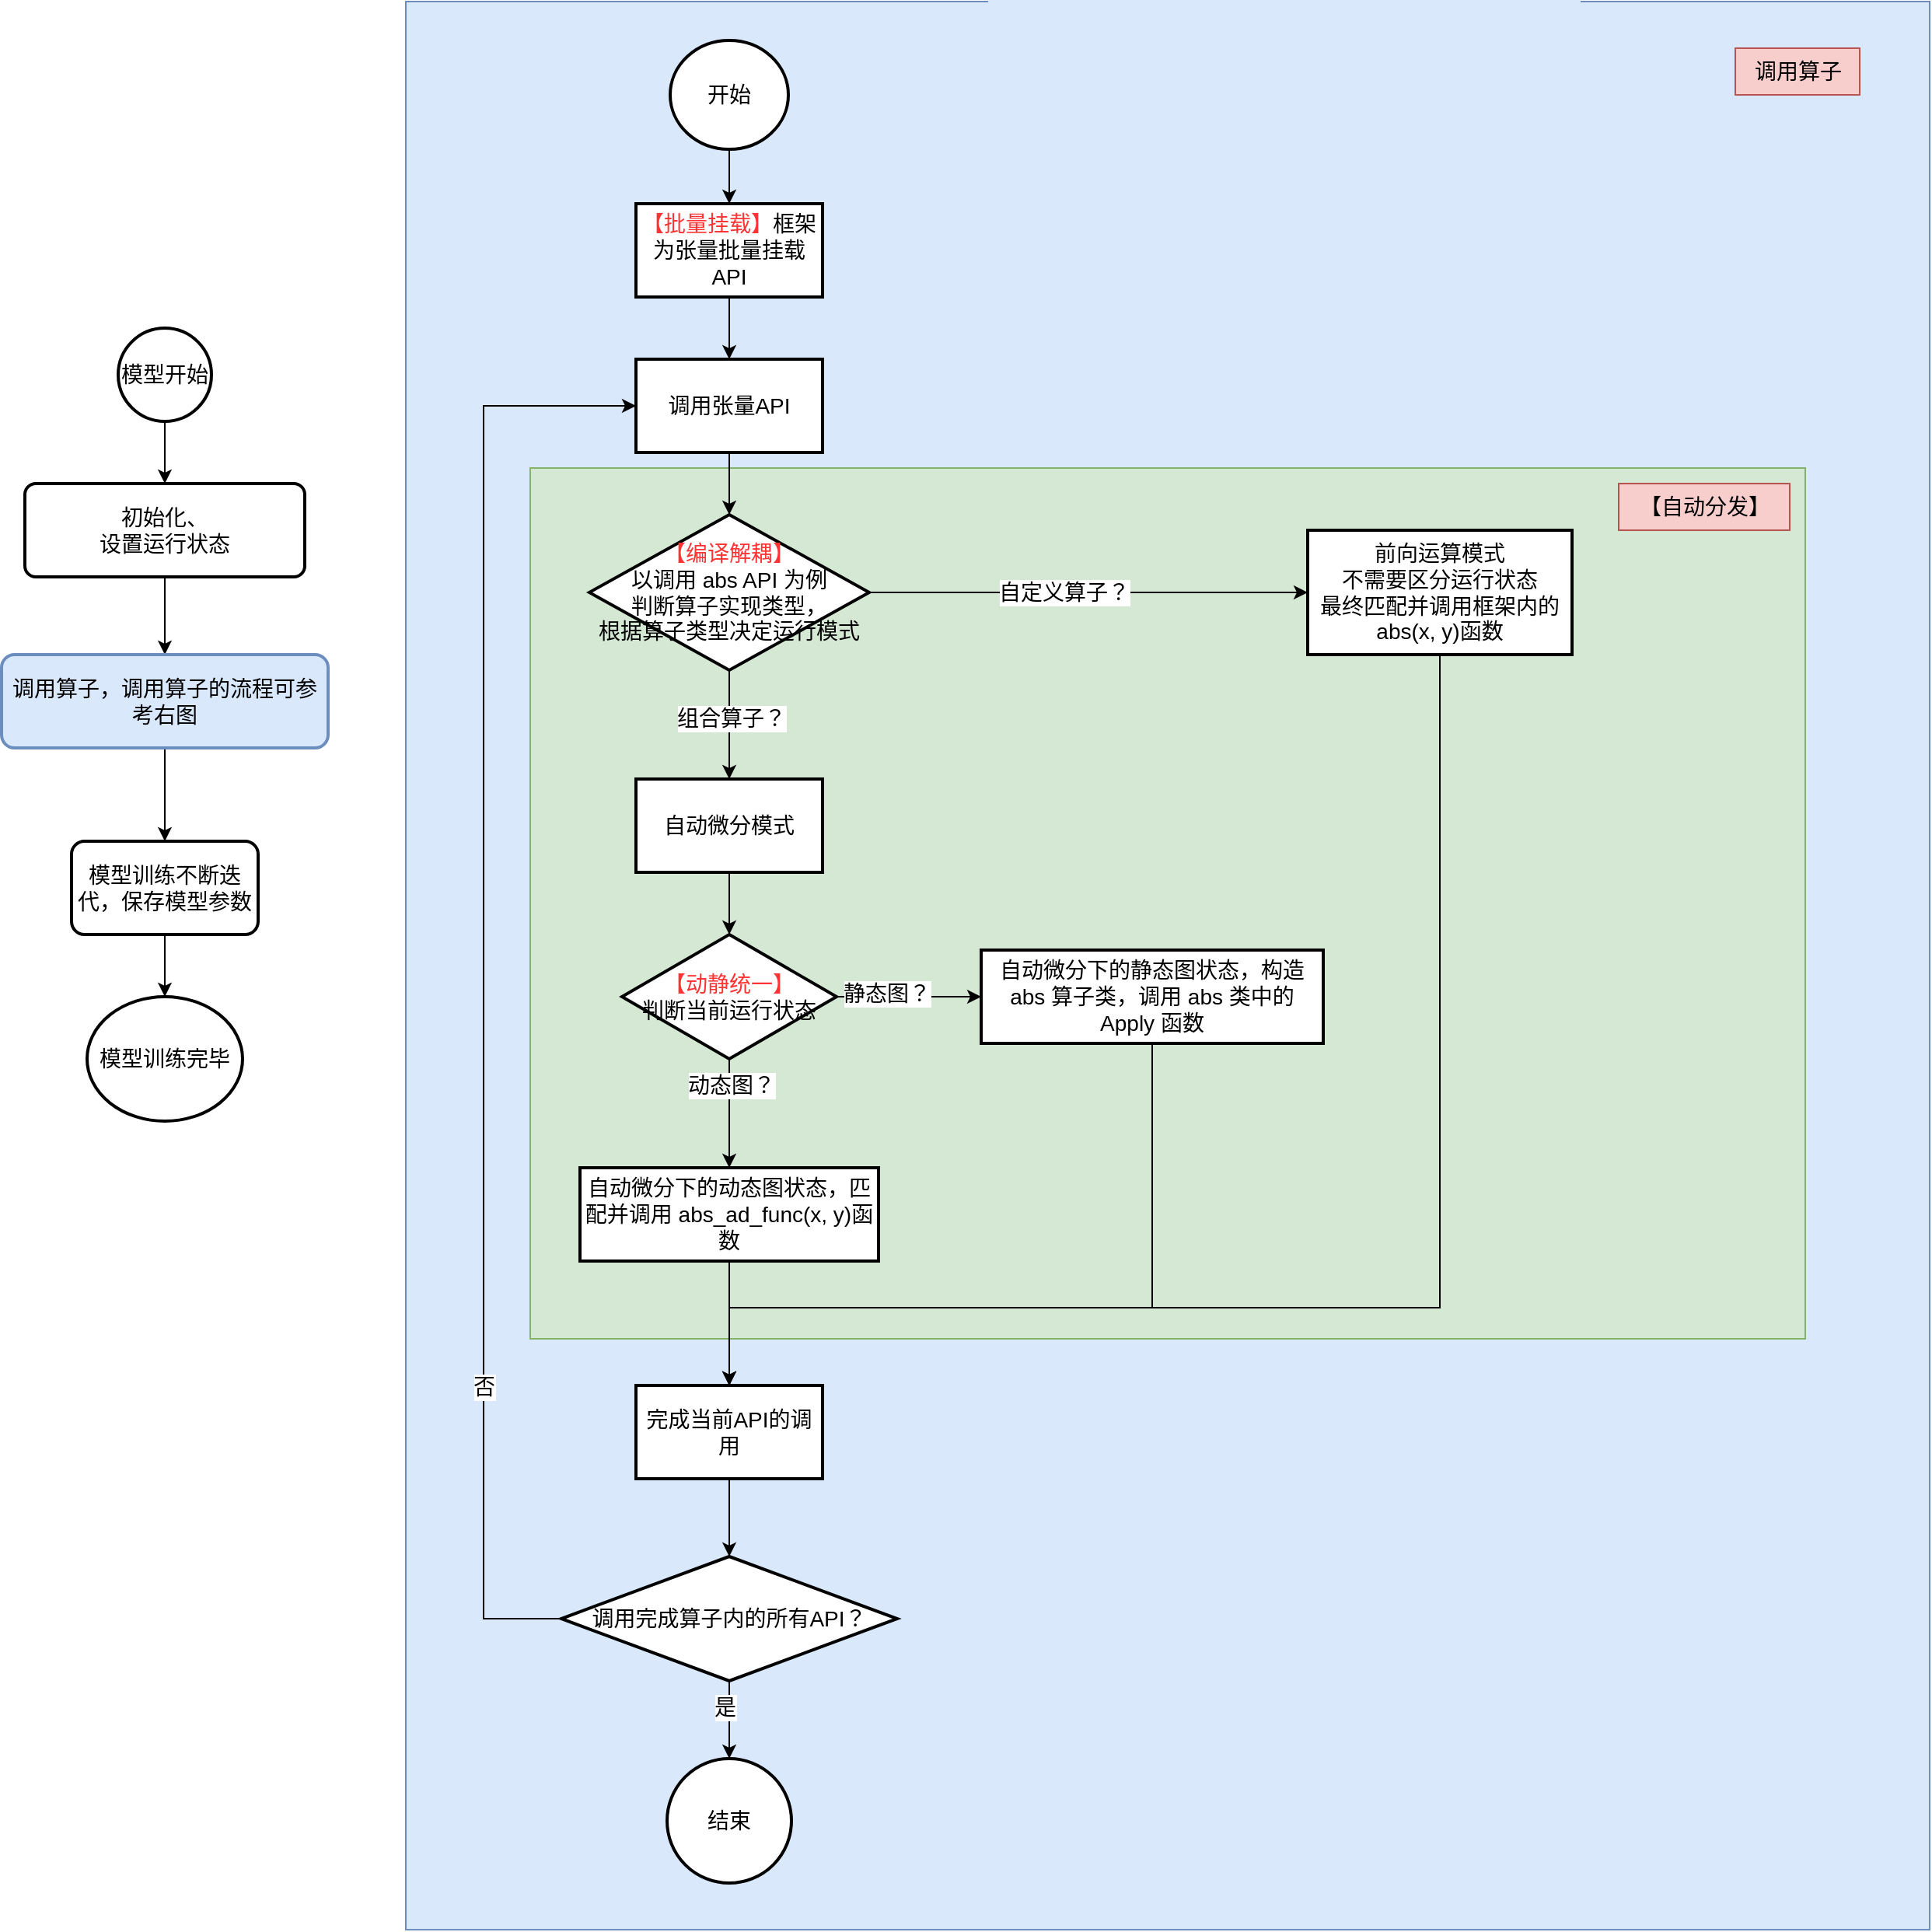 <mxfile version="21.2.1" type="github">
  <diagram id="C5RBs43oDa-KdzZeNtuy" name="Page-1">
    <mxGraphModel dx="2385" dy="1270" grid="1" gridSize="10" guides="1" tooltips="1" connect="1" arrows="1" fold="1" page="1" pageScale="1" pageWidth="827" pageHeight="1169" math="0" shadow="0">
      <root>
        <mxCell id="WIyWlLk6GJQsqaUBKTNV-0" />
        <mxCell id="WIyWlLk6GJQsqaUBKTNV-1" parent="WIyWlLk6GJQsqaUBKTNV-0" />
        <mxCell id="jIbNAlL25YVtprZW9rrX-12" value="" style="rounded=0;whiteSpace=wrap;html=1;fillColor=#dae8fc;strokeColor=#6c8ebf;fontSize=14;" vertex="1" parent="WIyWlLk6GJQsqaUBKTNV-1">
          <mxGeometry x="320" y="30" width="980" height="1240" as="geometry" />
        </mxCell>
        <mxCell id="jIbNAlL25YVtprZW9rrX-1" value="" style="rounded=0;whiteSpace=wrap;html=1;fillColor=#d5e8d4;strokeColor=#82b366;fontSize=14;" vertex="1" parent="WIyWlLk6GJQsqaUBKTNV-1">
          <mxGeometry x="400" y="330" width="820" height="560" as="geometry" />
        </mxCell>
        <mxCell id="6A_zgCMAa2eM95Z4ZsYA-16" value="" style="edgeStyle=orthogonalEdgeStyle;rounded=0;orthogonalLoop=1;jettySize=auto;html=1;fontSize=14;" parent="WIyWlLk6GJQsqaUBKTNV-1" source="6A_zgCMAa2eM95Z4ZsYA-14" target="6A_zgCMAa2eM95Z4ZsYA-15" edge="1">
          <mxGeometry relative="1" as="geometry" />
        </mxCell>
        <mxCell id="6A_zgCMAa2eM95Z4ZsYA-14" value="开始" style="strokeWidth=2;html=1;shape=mxgraph.flowchart.start_2;whiteSpace=wrap;fontSize=14;" parent="WIyWlLk6GJQsqaUBKTNV-1" vertex="1">
          <mxGeometry x="490" y="55" width="76" height="70" as="geometry" />
        </mxCell>
        <mxCell id="6A_zgCMAa2eM95Z4ZsYA-18" value="" style="edgeStyle=orthogonalEdgeStyle;rounded=0;orthogonalLoop=1;jettySize=auto;html=1;fontSize=14;" parent="WIyWlLk6GJQsqaUBKTNV-1" source="6A_zgCMAa2eM95Z4ZsYA-15" target="6A_zgCMAa2eM95Z4ZsYA-17" edge="1">
          <mxGeometry relative="1" as="geometry" />
        </mxCell>
        <mxCell id="6A_zgCMAa2eM95Z4ZsYA-15" value="&lt;font color=&quot;#ff3333&quot;&gt;【批量挂载】&lt;/font&gt;框架为张量批量挂载 API" style="whiteSpace=wrap;html=1;strokeWidth=2;fontSize=14;" parent="WIyWlLk6GJQsqaUBKTNV-1" vertex="1">
          <mxGeometry x="468" y="160" width="120" height="60" as="geometry" />
        </mxCell>
        <mxCell id="6A_zgCMAa2eM95Z4ZsYA-20" value="" style="edgeStyle=orthogonalEdgeStyle;rounded=0;orthogonalLoop=1;jettySize=auto;html=1;fontSize=14;" parent="WIyWlLk6GJQsqaUBKTNV-1" source="6A_zgCMAa2eM95Z4ZsYA-17" target="6A_zgCMAa2eM95Z4ZsYA-19" edge="1">
          <mxGeometry relative="1" as="geometry" />
        </mxCell>
        <mxCell id="6A_zgCMAa2eM95Z4ZsYA-17" value="调用张量API" style="whiteSpace=wrap;html=1;strokeWidth=2;fontSize=14;" parent="WIyWlLk6GJQsqaUBKTNV-1" vertex="1">
          <mxGeometry x="468" y="260" width="120" height="60" as="geometry" />
        </mxCell>
        <mxCell id="6A_zgCMAa2eM95Z4ZsYA-22" value="" style="edgeStyle=orthogonalEdgeStyle;rounded=0;orthogonalLoop=1;jettySize=auto;html=1;fontSize=14;" parent="WIyWlLk6GJQsqaUBKTNV-1" source="6A_zgCMAa2eM95Z4ZsYA-19" target="6A_zgCMAa2eM95Z4ZsYA-21" edge="1">
          <mxGeometry relative="1" as="geometry" />
        </mxCell>
        <mxCell id="6A_zgCMAa2eM95Z4ZsYA-23" value="自定义算子？" style="edgeLabel;html=1;align=center;verticalAlign=middle;resizable=0;points=[];fontSize=14;" parent="6A_zgCMAa2eM95Z4ZsYA-22" vertex="1" connectable="0">
          <mxGeometry x="-0.118" y="1" relative="1" as="geometry">
            <mxPoint y="1" as="offset" />
          </mxGeometry>
        </mxCell>
        <mxCell id="6A_zgCMAa2eM95Z4ZsYA-25" value="" style="edgeStyle=orthogonalEdgeStyle;rounded=0;orthogonalLoop=1;jettySize=auto;html=1;fontSize=14;" parent="WIyWlLk6GJQsqaUBKTNV-1" source="6A_zgCMAa2eM95Z4ZsYA-19" target="6A_zgCMAa2eM95Z4ZsYA-24" edge="1">
          <mxGeometry relative="1" as="geometry" />
        </mxCell>
        <mxCell id="6A_zgCMAa2eM95Z4ZsYA-26" value="组合算子？" style="edgeLabel;html=1;align=center;verticalAlign=middle;resizable=0;points=[];fontSize=14;" parent="6A_zgCMAa2eM95Z4ZsYA-25" vertex="1" connectable="0">
          <mxGeometry x="-0.114" y="1" relative="1" as="geometry">
            <mxPoint as="offset" />
          </mxGeometry>
        </mxCell>
        <mxCell id="6A_zgCMAa2eM95Z4ZsYA-19" value="&lt;font color=&quot;#ff3333&quot;&gt;【编译解耦】&lt;/font&gt;&lt;br style=&quot;font-size: 14px;&quot;&gt;以调用 abs API 为例&lt;br style=&quot;font-size: 14px;&quot;&gt;判断算子实现类型，&lt;br style=&quot;font-size: 14px;&quot;&gt;根据算子类型决定运行模式" style="rhombus;whiteSpace=wrap;html=1;strokeWidth=2;fontSize=14;" parent="WIyWlLk6GJQsqaUBKTNV-1" vertex="1">
          <mxGeometry x="438" y="360" width="180" height="100" as="geometry" />
        </mxCell>
        <mxCell id="6A_zgCMAa2eM95Z4ZsYA-39" style="edgeStyle=orthogonalEdgeStyle;rounded=0;orthogonalLoop=1;jettySize=auto;html=1;exitX=0.5;exitY=1;exitDx=0;exitDy=0;entryX=0.5;entryY=0;entryDx=0;entryDy=0;fontSize=14;" parent="WIyWlLk6GJQsqaUBKTNV-1" source="6A_zgCMAa2eM95Z4ZsYA-21" target="6A_zgCMAa2eM95Z4ZsYA-35" edge="1">
          <mxGeometry relative="1" as="geometry">
            <Array as="points">
              <mxPoint x="985" y="870" />
              <mxPoint x="528" y="870" />
            </Array>
          </mxGeometry>
        </mxCell>
        <mxCell id="6A_zgCMAa2eM95Z4ZsYA-21" value="前向运算模式&lt;br style=&quot;font-size: 14px;&quot;&gt;不需要区分运行状态&lt;br style=&quot;font-size: 14px;&quot;&gt;最终匹配并调用框架内的 abs(x, y)函数" style="whiteSpace=wrap;html=1;strokeWidth=2;fontSize=14;" parent="WIyWlLk6GJQsqaUBKTNV-1" vertex="1">
          <mxGeometry x="900" y="370" width="170" height="80" as="geometry" />
        </mxCell>
        <mxCell id="6A_zgCMAa2eM95Z4ZsYA-28" value="" style="edgeStyle=orthogonalEdgeStyle;rounded=0;orthogonalLoop=1;jettySize=auto;html=1;fontSize=14;" parent="WIyWlLk6GJQsqaUBKTNV-1" source="6A_zgCMAa2eM95Z4ZsYA-24" target="6A_zgCMAa2eM95Z4ZsYA-27" edge="1">
          <mxGeometry relative="1" as="geometry" />
        </mxCell>
        <mxCell id="6A_zgCMAa2eM95Z4ZsYA-24" value="自动微分模式" style="whiteSpace=wrap;html=1;strokeWidth=2;fontSize=14;" parent="WIyWlLk6GJQsqaUBKTNV-1" vertex="1">
          <mxGeometry x="468" y="530" width="120" height="60" as="geometry" />
        </mxCell>
        <mxCell id="6A_zgCMAa2eM95Z4ZsYA-30" value="" style="edgeStyle=orthogonalEdgeStyle;rounded=0;orthogonalLoop=1;jettySize=auto;html=1;fontSize=14;" parent="WIyWlLk6GJQsqaUBKTNV-1" source="6A_zgCMAa2eM95Z4ZsYA-27" target="6A_zgCMAa2eM95Z4ZsYA-29" edge="1">
          <mxGeometry relative="1" as="geometry" />
        </mxCell>
        <mxCell id="6A_zgCMAa2eM95Z4ZsYA-31" value="动态图？" style="edgeLabel;html=1;align=center;verticalAlign=middle;resizable=0;points=[];fontSize=14;" parent="6A_zgCMAa2eM95Z4ZsYA-30" vertex="1" connectable="0">
          <mxGeometry x="-0.511" y="1" relative="1" as="geometry">
            <mxPoint as="offset" />
          </mxGeometry>
        </mxCell>
        <mxCell id="6A_zgCMAa2eM95Z4ZsYA-33" value="" style="edgeStyle=orthogonalEdgeStyle;rounded=0;orthogonalLoop=1;jettySize=auto;html=1;fontSize=14;" parent="WIyWlLk6GJQsqaUBKTNV-1" source="6A_zgCMAa2eM95Z4ZsYA-27" target="6A_zgCMAa2eM95Z4ZsYA-32" edge="1">
          <mxGeometry relative="1" as="geometry" />
        </mxCell>
        <mxCell id="6A_zgCMAa2eM95Z4ZsYA-34" value="静态图？" style="edgeLabel;html=1;align=center;verticalAlign=middle;resizable=0;points=[];fontSize=14;" parent="6A_zgCMAa2eM95Z4ZsYA-33" vertex="1" connectable="0">
          <mxGeometry x="-0.315" y="3" relative="1" as="geometry">
            <mxPoint y="1" as="offset" />
          </mxGeometry>
        </mxCell>
        <mxCell id="6A_zgCMAa2eM95Z4ZsYA-27" value="&lt;font color=&quot;#ff3333&quot;&gt;【动静统一】&lt;/font&gt;&lt;br style=&quot;font-size: 14px;&quot;&gt;判断当前运行状态" style="rhombus;whiteSpace=wrap;html=1;strokeWidth=2;fontSize=14;" parent="WIyWlLk6GJQsqaUBKTNV-1" vertex="1">
          <mxGeometry x="459" y="630" width="138" height="80" as="geometry" />
        </mxCell>
        <mxCell id="6A_zgCMAa2eM95Z4ZsYA-36" value="" style="edgeStyle=orthogonalEdgeStyle;rounded=0;orthogonalLoop=1;jettySize=auto;html=1;fontSize=14;" parent="WIyWlLk6GJQsqaUBKTNV-1" source="6A_zgCMAa2eM95Z4ZsYA-29" target="6A_zgCMAa2eM95Z4ZsYA-35" edge="1">
          <mxGeometry relative="1" as="geometry" />
        </mxCell>
        <mxCell id="6A_zgCMAa2eM95Z4ZsYA-29" value="自动微分下的动态图状态，匹配并调用 abs_ad_func(x, y)函数" style="whiteSpace=wrap;html=1;strokeWidth=2;fontSize=14;" parent="WIyWlLk6GJQsqaUBKTNV-1" vertex="1">
          <mxGeometry x="432" y="780" width="192" height="60" as="geometry" />
        </mxCell>
        <mxCell id="6A_zgCMAa2eM95Z4ZsYA-38" style="edgeStyle=orthogonalEdgeStyle;rounded=0;orthogonalLoop=1;jettySize=auto;html=1;exitX=0.5;exitY=1;exitDx=0;exitDy=0;entryX=0.5;entryY=0;entryDx=0;entryDy=0;fontSize=14;" parent="WIyWlLk6GJQsqaUBKTNV-1" source="6A_zgCMAa2eM95Z4ZsYA-32" target="6A_zgCMAa2eM95Z4ZsYA-35" edge="1">
          <mxGeometry relative="1" as="geometry">
            <Array as="points">
              <mxPoint x="800" y="870" />
              <mxPoint x="528" y="870" />
            </Array>
          </mxGeometry>
        </mxCell>
        <mxCell id="6A_zgCMAa2eM95Z4ZsYA-32" value="自动微分下的静态图状态，构造 abs 算子类，调用 abs 类中的 Apply 函数" style="whiteSpace=wrap;html=1;strokeWidth=2;fontSize=14;" parent="WIyWlLk6GJQsqaUBKTNV-1" vertex="1">
          <mxGeometry x="690" y="640" width="220" height="60" as="geometry" />
        </mxCell>
        <mxCell id="6A_zgCMAa2eM95Z4ZsYA-41" value="" style="edgeStyle=orthogonalEdgeStyle;rounded=0;orthogonalLoop=1;jettySize=auto;html=1;fontSize=14;" parent="WIyWlLk6GJQsqaUBKTNV-1" source="6A_zgCMAa2eM95Z4ZsYA-35" target="6A_zgCMAa2eM95Z4ZsYA-40" edge="1">
          <mxGeometry relative="1" as="geometry" />
        </mxCell>
        <mxCell id="6A_zgCMAa2eM95Z4ZsYA-35" value="完成当前API的调用" style="whiteSpace=wrap;html=1;strokeWidth=2;fontSize=14;" parent="WIyWlLk6GJQsqaUBKTNV-1" vertex="1">
          <mxGeometry x="468" y="920" width="120" height="60" as="geometry" />
        </mxCell>
        <mxCell id="6A_zgCMAa2eM95Z4ZsYA-42" style="edgeStyle=orthogonalEdgeStyle;rounded=0;orthogonalLoop=1;jettySize=auto;html=1;exitX=0;exitY=0.5;exitDx=0;exitDy=0;entryX=0;entryY=0.5;entryDx=0;entryDy=0;fontSize=14;" parent="WIyWlLk6GJQsqaUBKTNV-1" source="6A_zgCMAa2eM95Z4ZsYA-40" target="6A_zgCMAa2eM95Z4ZsYA-17" edge="1">
          <mxGeometry relative="1" as="geometry">
            <Array as="points">
              <mxPoint x="370" y="1070" />
              <mxPoint x="370" y="290" />
            </Array>
          </mxGeometry>
        </mxCell>
        <mxCell id="6A_zgCMAa2eM95Z4ZsYA-43" value="否" style="edgeLabel;html=1;align=center;verticalAlign=middle;resizable=0;points=[];fontSize=14;" parent="6A_zgCMAa2eM95Z4ZsYA-42" vertex="1" connectable="0">
          <mxGeometry x="-0.571" relative="1" as="geometry">
            <mxPoint as="offset" />
          </mxGeometry>
        </mxCell>
        <mxCell id="6A_zgCMAa2eM95Z4ZsYA-45" value="" style="edgeStyle=orthogonalEdgeStyle;rounded=0;orthogonalLoop=1;jettySize=auto;html=1;fontSize=14;" parent="WIyWlLk6GJQsqaUBKTNV-1" source="6A_zgCMAa2eM95Z4ZsYA-40" target="6A_zgCMAa2eM95Z4ZsYA-44" edge="1">
          <mxGeometry relative="1" as="geometry" />
        </mxCell>
        <mxCell id="6A_zgCMAa2eM95Z4ZsYA-46" value="是" style="edgeLabel;html=1;align=center;verticalAlign=middle;resizable=0;points=[];fontSize=14;" parent="6A_zgCMAa2eM95Z4ZsYA-45" vertex="1" connectable="0">
          <mxGeometry x="-0.35" y="-3" relative="1" as="geometry">
            <mxPoint as="offset" />
          </mxGeometry>
        </mxCell>
        <mxCell id="6A_zgCMAa2eM95Z4ZsYA-40" value="调用完成算子内的所有API？" style="rhombus;whiteSpace=wrap;html=1;strokeWidth=2;fontSize=14;" parent="WIyWlLk6GJQsqaUBKTNV-1" vertex="1">
          <mxGeometry x="420" y="1030" width="216" height="80" as="geometry" />
        </mxCell>
        <mxCell id="6A_zgCMAa2eM95Z4ZsYA-44" value="结束" style="ellipse;whiteSpace=wrap;html=1;strokeWidth=2;fontSize=14;" parent="WIyWlLk6GJQsqaUBKTNV-1" vertex="1">
          <mxGeometry x="488" y="1160" width="80" height="80" as="geometry" />
        </mxCell>
        <mxCell id="jIbNAlL25YVtprZW9rrX-2" value="&lt;font style=&quot;font-size: 14px;&quot;&gt;【自动分发】&lt;/font&gt;" style="text;html=1;align=center;verticalAlign=middle;resizable=0;points=[];autosize=1;strokeColor=#b85450;fillColor=#f8cecc;fontSize=14;" vertex="1" parent="WIyWlLk6GJQsqaUBKTNV-1">
          <mxGeometry x="1100" y="340" width="110" height="30" as="geometry" />
        </mxCell>
        <mxCell id="jIbNAlL25YVtprZW9rrX-3" style="edgeStyle=orthogonalEdgeStyle;rounded=0;orthogonalLoop=1;jettySize=auto;html=1;exitX=0.5;exitY=1;exitDx=0;exitDy=0;exitPerimeter=0;entryX=0.5;entryY=0;entryDx=0;entryDy=0;" edge="1" parent="WIyWlLk6GJQsqaUBKTNV-1" source="jIbNAlL25YVtprZW9rrX-4" target="jIbNAlL25YVtprZW9rrX-6">
          <mxGeometry relative="1" as="geometry" />
        </mxCell>
        <mxCell id="jIbNAlL25YVtprZW9rrX-4" value="模型开始" style="strokeWidth=2;html=1;shape=mxgraph.flowchart.start_2;whiteSpace=wrap;fontSize=14;" vertex="1" parent="WIyWlLk6GJQsqaUBKTNV-1">
          <mxGeometry x="135" y="240" width="60" height="60" as="geometry" />
        </mxCell>
        <mxCell id="jIbNAlL25YVtprZW9rrX-5" value="" style="edgeStyle=orthogonalEdgeStyle;rounded=0;orthogonalLoop=1;jettySize=auto;html=1;" edge="1" parent="WIyWlLk6GJQsqaUBKTNV-1" source="jIbNAlL25YVtprZW9rrX-6" target="jIbNAlL25YVtprZW9rrX-8">
          <mxGeometry relative="1" as="geometry" />
        </mxCell>
        <mxCell id="jIbNAlL25YVtprZW9rrX-6" value="初始化、&lt;br style=&quot;font-size: 14px;&quot;&gt;设置运行状态" style="rounded=1;whiteSpace=wrap;html=1;absoluteArcSize=1;arcSize=14;strokeWidth=2;fontSize=14;" vertex="1" parent="WIyWlLk6GJQsqaUBKTNV-1">
          <mxGeometry x="75" y="340" width="180" height="60" as="geometry" />
        </mxCell>
        <mxCell id="jIbNAlL25YVtprZW9rrX-7" value="" style="edgeStyle=orthogonalEdgeStyle;rounded=0;orthogonalLoop=1;jettySize=auto;html=1;" edge="1" parent="WIyWlLk6GJQsqaUBKTNV-1" source="jIbNAlL25YVtprZW9rrX-8" target="jIbNAlL25YVtprZW9rrX-10">
          <mxGeometry relative="1" as="geometry" />
        </mxCell>
        <mxCell id="jIbNAlL25YVtprZW9rrX-8" value="调用算子，调用算子的流程可参考右图" style="whiteSpace=wrap;html=1;fontSize=14;rounded=1;arcSize=14;strokeWidth=2;fillColor=#dae8fc;strokeColor=#6c8ebf;" vertex="1" parent="WIyWlLk6GJQsqaUBKTNV-1">
          <mxGeometry x="60" y="450" width="210" height="60" as="geometry" />
        </mxCell>
        <mxCell id="jIbNAlL25YVtprZW9rrX-9" value="" style="edgeStyle=orthogonalEdgeStyle;rounded=0;orthogonalLoop=1;jettySize=auto;html=1;" edge="1" parent="WIyWlLk6GJQsqaUBKTNV-1" source="jIbNAlL25YVtprZW9rrX-10" target="jIbNAlL25YVtprZW9rrX-11">
          <mxGeometry relative="1" as="geometry" />
        </mxCell>
        <mxCell id="jIbNAlL25YVtprZW9rrX-10" value="模型训练不断迭代，保存模型参数" style="whiteSpace=wrap;html=1;fontSize=14;rounded=1;arcSize=14;strokeWidth=2;" vertex="1" parent="WIyWlLk6GJQsqaUBKTNV-1">
          <mxGeometry x="105" y="570" width="120" height="60" as="geometry" />
        </mxCell>
        <mxCell id="jIbNAlL25YVtprZW9rrX-11" value="模型训练完毕" style="ellipse;whiteSpace=wrap;html=1;fontSize=14;rounded=1;arcSize=14;strokeWidth=2;" vertex="1" parent="WIyWlLk6GJQsqaUBKTNV-1">
          <mxGeometry x="115" y="670" width="100" height="80" as="geometry" />
        </mxCell>
        <mxCell id="jIbNAlL25YVtprZW9rrX-13" value="&lt;font style=&quot;font-size: 14px;&quot;&gt;调用算子&lt;/font&gt;" style="text;html=1;align=center;verticalAlign=middle;resizable=0;points=[];autosize=1;strokeColor=#b85450;fillColor=#f8cecc;fontSize=14;" vertex="1" parent="WIyWlLk6GJQsqaUBKTNV-1">
          <mxGeometry x="1175" y="60" width="80" height="30" as="geometry" />
        </mxCell>
      </root>
    </mxGraphModel>
  </diagram>
</mxfile>
